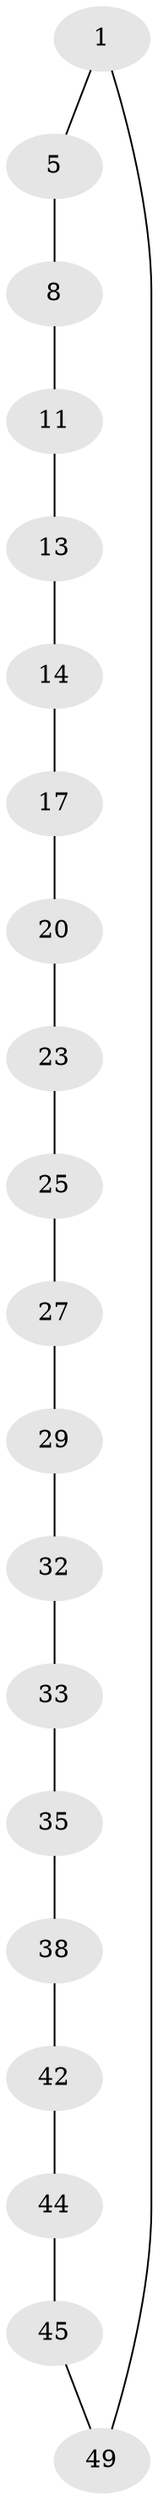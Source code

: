 // original degree distribution, {2: 1.0}
// Generated by graph-tools (version 1.1) at 2025/20/03/04/25 18:20:02]
// undirected, 20 vertices, 20 edges
graph export_dot {
graph [start="1"]
  node [color=gray90,style=filled];
  1 [super="+50+2"];
  5 [super="+6"];
  8 [super="+9"];
  11 [super="+12"];
  13;
  14 [super="+15"];
  17 [super="+18"];
  20 [super="+21"];
  23 [super="+24"];
  25 [super="+26"];
  27 [super="+28"];
  29 [super="+30"];
  32;
  33 [super="+34"];
  35 [super="+36"];
  38 [super="+39"];
  42 [super="+43"];
  44;
  45 [super="+46"];
  49;
  1 -- 49;
  1 -- 5;
  5 -- 8;
  8 -- 11;
  11 -- 13;
  13 -- 14;
  14 -- 17;
  17 -- 20;
  20 -- 23;
  23 -- 25;
  25 -- 27;
  27 -- 29;
  29 -- 32;
  32 -- 33;
  33 -- 35;
  35 -- 38;
  38 -- 42;
  42 -- 44;
  44 -- 45;
  45 -- 49;
}
